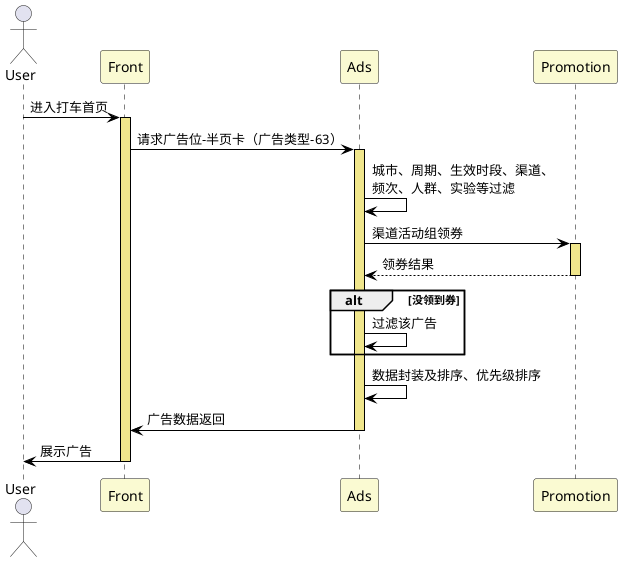 @startuml
skinparam sequence {
ArrowColor black
LifeLineBorderColor black
LifeLineBackgroundColor khaki
ParticipantBackgroundColor lightgoldenrodyellow
}
Actor User
participant Front
participant Ads
participant Promotion

User -> Front: 进入打车首页

activate Front
    Front -> Ads: 请求广告位-半页卡（广告类型-63）
        activate Ads
        Ads -> Ads: 城市、周期、生效时段、渠道、\n频次、人群、实验等过滤
        Ads -> Promotion: 渠道活动组领券
            activate Promotion
                Promotion --> Ads : 领券结果
            deactivate Promotion
        alt 没领到券
            Ads -> Ads: 过滤该广告
        end
        Ads -> Ads: 数据封装及排序、优先级排序
        Ads -> Front: 广告数据返回
        deactivate Ads
Front -> User: 展示广告
deactivate Front

@enduml